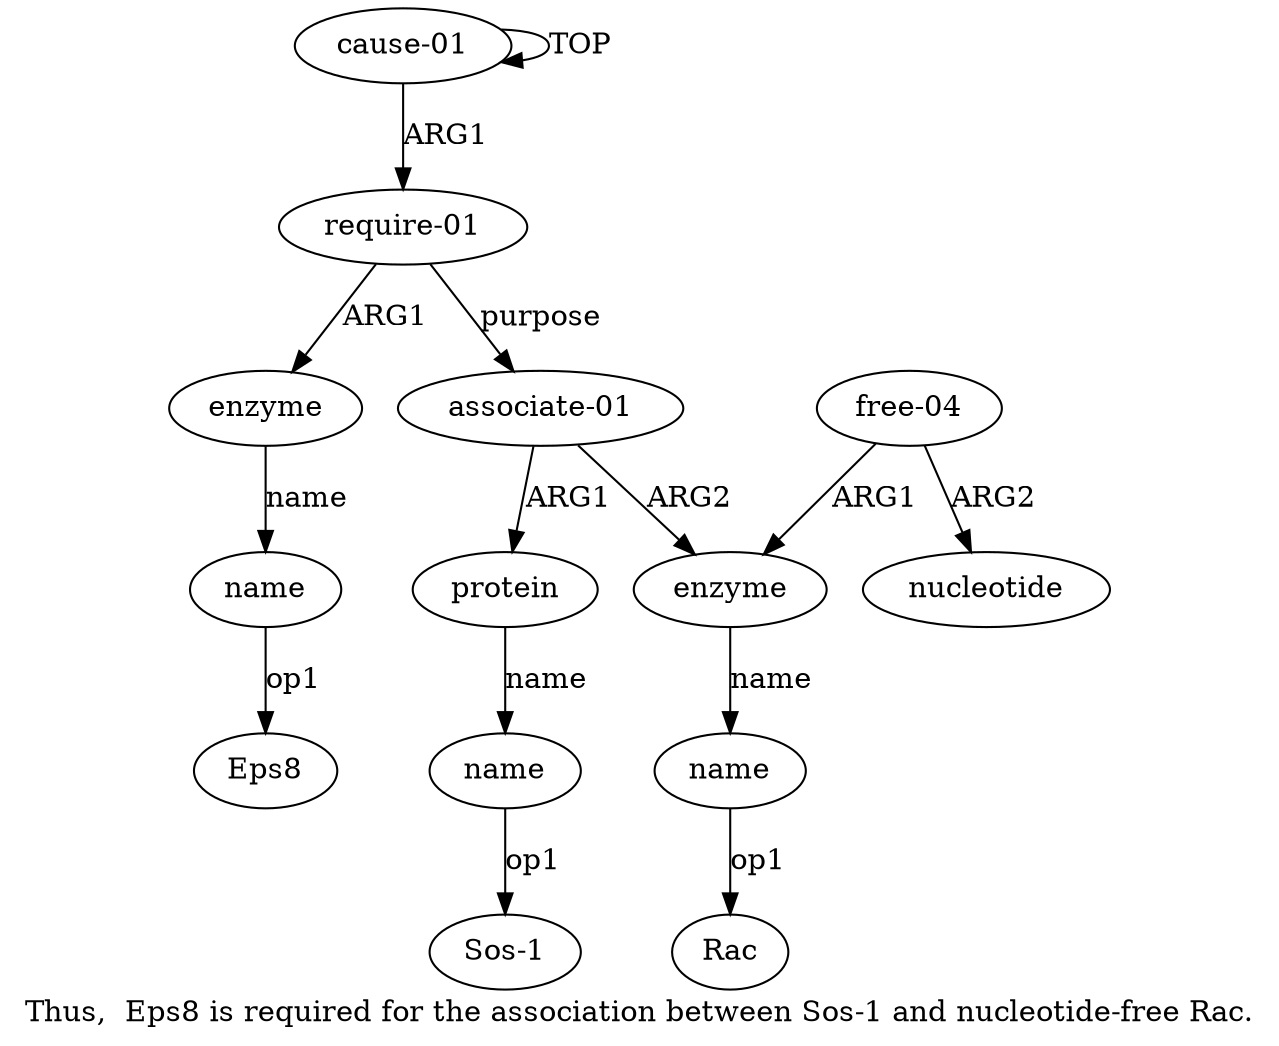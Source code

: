 digraph  {
	graph [label="Thus,  Eps8 is required for the association between Sos-1 and nucleotide-free Rac."];
	node [label="\N"];
	"a8 Rac"	 [color=black,
		gold_ind=-1,
		gold_label=Rac,
		label=Rac,
		test_ind=-1,
		test_label=Rac];
	a10	 [color=black,
		gold_ind=10,
		gold_label=nucleotide,
		label=nucleotide,
		test_ind=10,
		test_label=nucleotide];
	"a6 Sos-1"	 [color=black,
		gold_ind=-1,
		gold_label="Sos-1",
		label="Sos-1",
		test_ind=-1,
		test_label="Sos-1"];
	a1	 [color=black,
		gold_ind=1,
		gold_label="require-01",
		label="require-01",
		test_ind=1,
		test_label="require-01"];
	a2	 [color=black,
		gold_ind=2,
		gold_label=enzyme,
		label=enzyme,
		test_ind=2,
		test_label=enzyme];
	a1 -> a2 [key=0,
	color=black,
	gold_label=ARG1,
	label=ARG1,
	test_label=ARG1];
a4 [color=black,
	gold_ind=4,
	gold_label="associate-01",
	label="associate-01",
	test_ind=4,
	test_label="associate-01"];
a1 -> a4 [key=0,
color=black,
gold_label=purpose,
label=purpose,
test_label=purpose];
a0 [color=black,
gold_ind=0,
gold_label="cause-01",
label="cause-01",
test_ind=0,
test_label="cause-01"];
a0 -> a1 [key=0,
color=black,
gold_label=ARG1,
label=ARG1,
test_label=ARG1];
a0 -> a0 [key=0,
color=black,
gold_label=TOP,
label=TOP,
test_label=TOP];
a3 [color=black,
gold_ind=3,
gold_label=name,
label=name,
test_ind=3,
test_label=name];
"a3 Eps8" [color=black,
gold_ind=-1,
gold_label=Eps8,
label=Eps8,
test_ind=-1,
test_label=Eps8];
a3 -> "a3 Eps8" [key=0,
color=black,
gold_label=op1,
label=op1,
test_label=op1];
a2 -> a3 [key=0,
color=black,
gold_label=name,
label=name,
test_label=name];
a5 [color=black,
gold_ind=5,
gold_label=protein,
label=protein,
test_ind=5,
test_label=protein];
a6 [color=black,
gold_ind=6,
gold_label=name,
label=name,
test_ind=6,
test_label=name];
a5 -> a6 [key=0,
color=black,
gold_label=name,
label=name,
test_label=name];
a4 -> a5 [key=0,
color=black,
gold_label=ARG1,
label=ARG1,
test_label=ARG1];
a7 [color=black,
gold_ind=7,
gold_label=enzyme,
label=enzyme,
test_ind=7,
test_label=enzyme];
a4 -> a7 [key=0,
color=black,
gold_label=ARG2,
label=ARG2,
test_label=ARG2];
a8 [color=black,
gold_ind=8,
gold_label=name,
label=name,
test_ind=8,
test_label=name];
a7 -> a8 [key=0,
color=black,
gold_label=name,
label=name,
test_label=name];
a6 -> "a6 Sos-1" [key=0,
color=black,
gold_label=op1,
label=op1,
test_label=op1];
a9 [color=black,
gold_ind=9,
gold_label="free-04",
label="free-04",
test_ind=9,
test_label="free-04"];
a9 -> a10 [key=0,
color=black,
gold_label=ARG2,
label=ARG2,
test_label=ARG2];
a9 -> a7 [key=0,
color=black,
gold_label=ARG1,
label=ARG1,
test_label=ARG1];
a8 -> "a8 Rac" [key=0,
color=black,
gold_label=op1,
label=op1,
test_label=op1];
}

